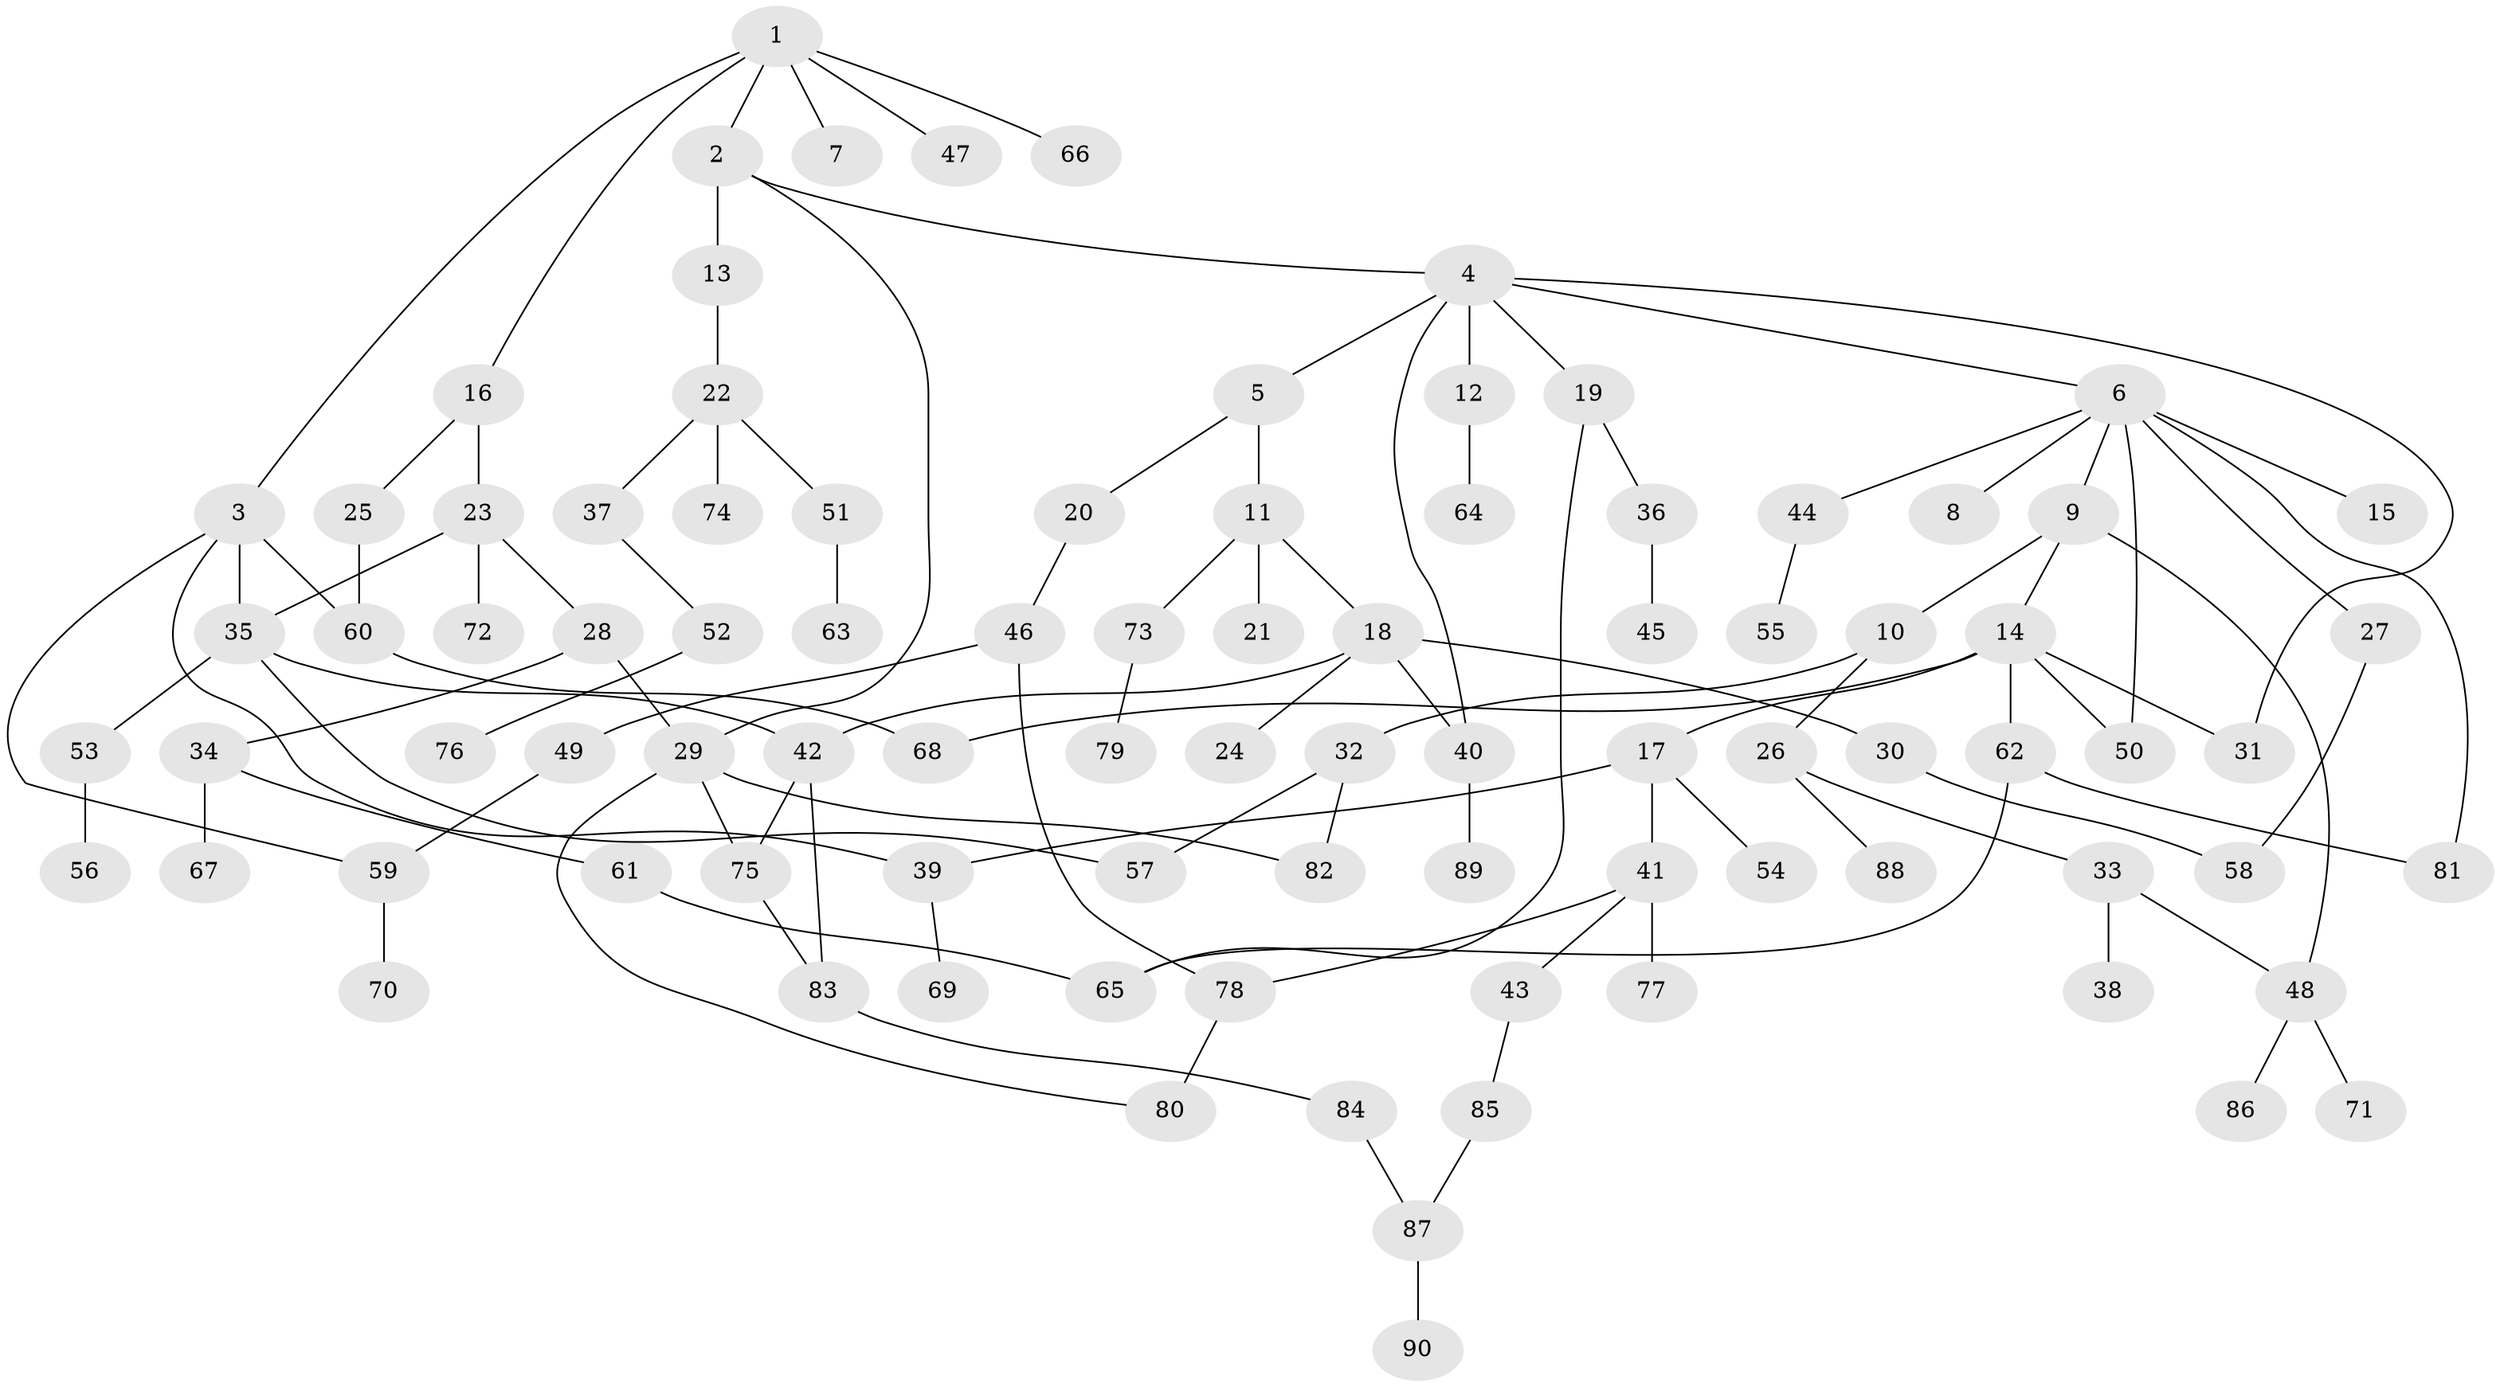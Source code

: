 // coarse degree distribution, {7: 0.05, 4: 0.1, 5: 0.05, 10: 0.016666666666666666, 1: 0.3333333333333333, 3: 0.13333333333333333, 6: 0.03333333333333333, 2: 0.2833333333333333}
// Generated by graph-tools (version 1.1) at 2025/51/02/27/25 19:51:36]
// undirected, 90 vertices, 111 edges
graph export_dot {
graph [start="1"]
  node [color=gray90,style=filled];
  1;
  2;
  3;
  4;
  5;
  6;
  7;
  8;
  9;
  10;
  11;
  12;
  13;
  14;
  15;
  16;
  17;
  18;
  19;
  20;
  21;
  22;
  23;
  24;
  25;
  26;
  27;
  28;
  29;
  30;
  31;
  32;
  33;
  34;
  35;
  36;
  37;
  38;
  39;
  40;
  41;
  42;
  43;
  44;
  45;
  46;
  47;
  48;
  49;
  50;
  51;
  52;
  53;
  54;
  55;
  56;
  57;
  58;
  59;
  60;
  61;
  62;
  63;
  64;
  65;
  66;
  67;
  68;
  69;
  70;
  71;
  72;
  73;
  74;
  75;
  76;
  77;
  78;
  79;
  80;
  81;
  82;
  83;
  84;
  85;
  86;
  87;
  88;
  89;
  90;
  1 -- 2;
  1 -- 3;
  1 -- 7;
  1 -- 16;
  1 -- 47;
  1 -- 66;
  2 -- 4;
  2 -- 13;
  2 -- 29;
  3 -- 39;
  3 -- 60;
  3 -- 59;
  3 -- 35;
  4 -- 5;
  4 -- 6;
  4 -- 12;
  4 -- 19;
  4 -- 31;
  4 -- 40;
  5 -- 11;
  5 -- 20;
  6 -- 8;
  6 -- 9;
  6 -- 15;
  6 -- 27;
  6 -- 44;
  6 -- 81;
  6 -- 50;
  9 -- 10;
  9 -- 14;
  9 -- 48;
  10 -- 26;
  10 -- 32;
  11 -- 18;
  11 -- 21;
  11 -- 73;
  12 -- 64;
  13 -- 22;
  14 -- 17;
  14 -- 50;
  14 -- 62;
  14 -- 31;
  14 -- 68;
  16 -- 23;
  16 -- 25;
  17 -- 39;
  17 -- 41;
  17 -- 54;
  18 -- 24;
  18 -- 30;
  18 -- 42;
  18 -- 40;
  19 -- 36;
  19 -- 65;
  20 -- 46;
  22 -- 37;
  22 -- 51;
  22 -- 74;
  23 -- 28;
  23 -- 35;
  23 -- 72;
  25 -- 60;
  26 -- 33;
  26 -- 88;
  27 -- 58;
  28 -- 29;
  28 -- 34;
  29 -- 80;
  29 -- 82;
  29 -- 75;
  30 -- 58;
  32 -- 57;
  32 -- 82;
  33 -- 38;
  33 -- 48;
  34 -- 61;
  34 -- 67;
  35 -- 53;
  35 -- 42;
  35 -- 57;
  36 -- 45;
  37 -- 52;
  39 -- 69;
  40 -- 89;
  41 -- 43;
  41 -- 77;
  41 -- 78;
  42 -- 75;
  42 -- 83;
  43 -- 85;
  44 -- 55;
  46 -- 49;
  46 -- 78;
  48 -- 71;
  48 -- 86;
  49 -- 59;
  51 -- 63;
  52 -- 76;
  53 -- 56;
  59 -- 70;
  60 -- 68;
  61 -- 65;
  62 -- 65;
  62 -- 81;
  73 -- 79;
  75 -- 83;
  78 -- 80;
  83 -- 84;
  84 -- 87;
  85 -- 87;
  87 -- 90;
}
